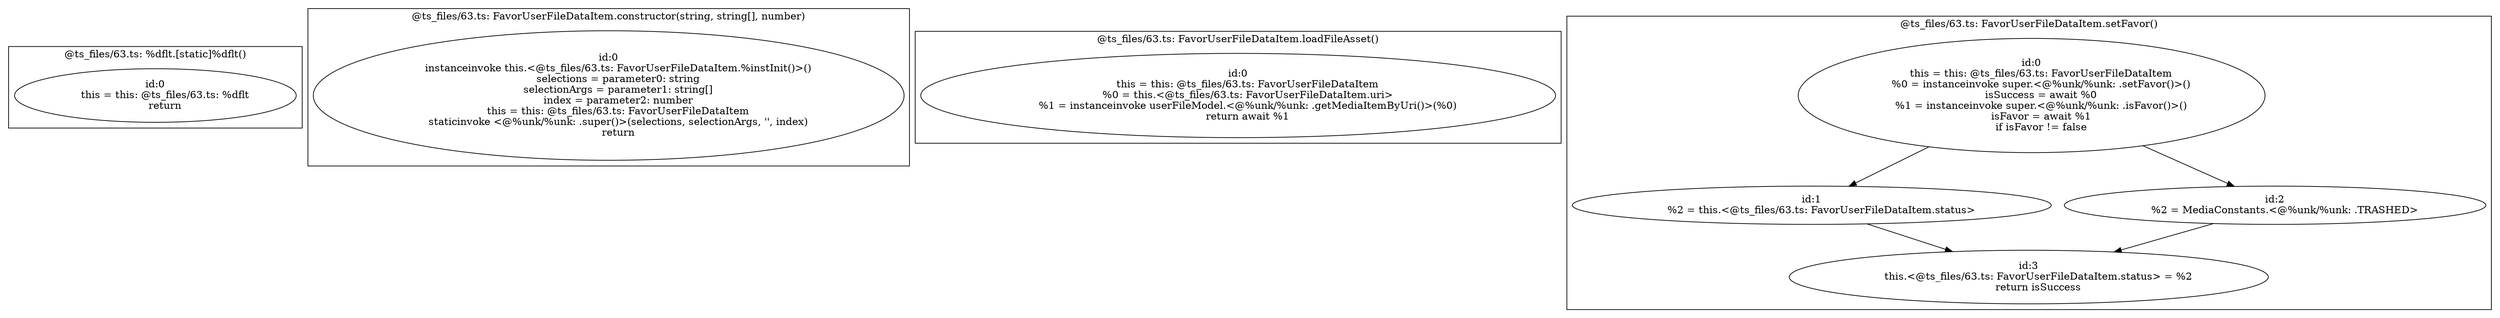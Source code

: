 digraph "63.ts" {
subgraph "cluster_@ts_files/63.ts: %dflt.[static]%dflt()" {
  label="@ts_files/63.ts: %dflt.[static]%dflt()";
  Node33250 [label="id:0
      this = this: @ts_files/63.ts: %dflt
      return"];
}
subgraph "cluster_@ts_files/63.ts: FavorUserFileDataItem.constructor(string, string[], number)" {
  label="@ts_files/63.ts: FavorUserFileDataItem.constructor(string, string[], number)";
  Node71860 [label="id:0
      instanceinvoke this.<@ts_files/63.ts: FavorUserFileDataItem.%instInit()>()
      selections = parameter0: string
      selectionArgs = parameter1: string[]
      index = parameter2: number
      this = this: @ts_files/63.ts: FavorUserFileDataItem
      staticinvoke <@%unk/%unk: .super()>(selections, selectionArgs, '', index)
      return"];
}
subgraph "cluster_@ts_files/63.ts: FavorUserFileDataItem.loadFileAsset()" {
  label="@ts_files/63.ts: FavorUserFileDataItem.loadFileAsset()";
  Node49650 [label="id:0
      this = this: @ts_files/63.ts: FavorUserFileDataItem
      %0 = this.<@ts_files/63.ts: FavorUserFileDataItem.uri>
      %1 = instanceinvoke userFileModel.<@%unk/%unk: .getMediaItemByUri()>(%0)
      return await %1"];
}
subgraph "cluster_@ts_files/63.ts: FavorUserFileDataItem.setFavor()" {
  label="@ts_files/63.ts: FavorUserFileDataItem.setFavor()";
  Node44950 [label="id:0
      this = this: @ts_files/63.ts: FavorUserFileDataItem
      %0 = instanceinvoke super.<@%unk/%unk: .setFavor()>()
      isSuccess = await %0
      %1 = instanceinvoke super.<@%unk/%unk: .isFavor()>()
      isFavor = await %1
      if isFavor != false"];
  Node44951 [label="id:1
      %2 = this.<@ts_files/63.ts: FavorUserFileDataItem.status>"];
  Node44952 [label="id:2
      %2 = MediaConstants.<@%unk/%unk: .TRASHED>"];
  Node44953 [label="id:3
      this.<@ts_files/63.ts: FavorUserFileDataItem.status> = %2
      return isSuccess"];
  Node44950 -> Node44951;
  Node44950 -> Node44952;
  Node44951 -> Node44953;
  Node44952 -> Node44953;
}
}
